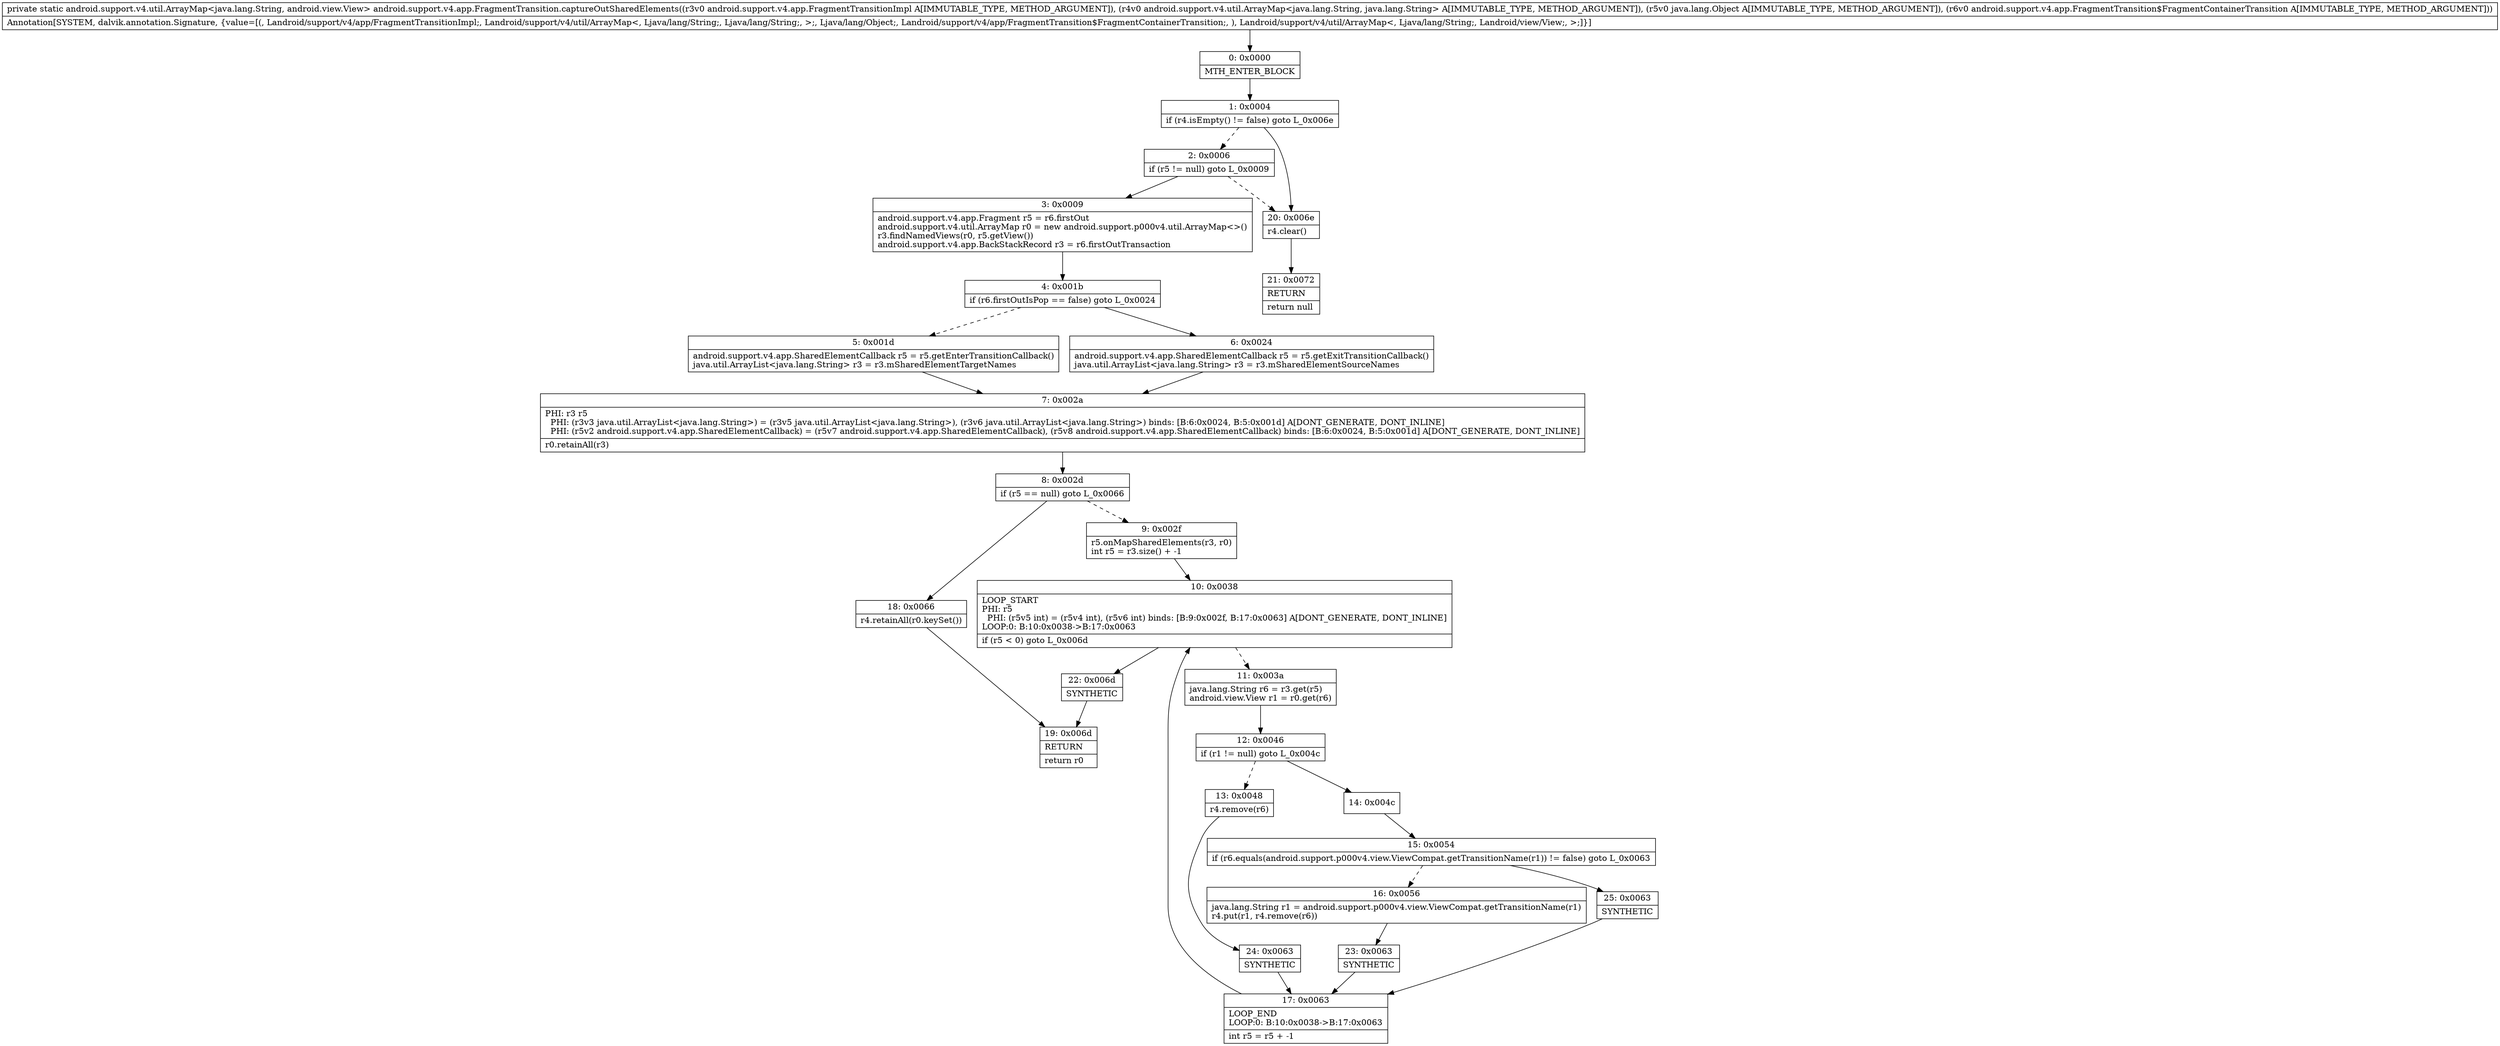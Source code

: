 digraph "CFG forandroid.support.v4.app.FragmentTransition.captureOutSharedElements(Landroid\/support\/v4\/app\/FragmentTransitionImpl;Landroid\/support\/v4\/util\/ArrayMap;Ljava\/lang\/Object;Landroid\/support\/v4\/app\/FragmentTransition$FragmentContainerTransition;)Landroid\/support\/v4\/util\/ArrayMap;" {
Node_0 [shape=record,label="{0\:\ 0x0000|MTH_ENTER_BLOCK\l}"];
Node_1 [shape=record,label="{1\:\ 0x0004|if (r4.isEmpty() != false) goto L_0x006e\l}"];
Node_2 [shape=record,label="{2\:\ 0x0006|if (r5 != null) goto L_0x0009\l}"];
Node_3 [shape=record,label="{3\:\ 0x0009|android.support.v4.app.Fragment r5 = r6.firstOut\landroid.support.v4.util.ArrayMap r0 = new android.support.p000v4.util.ArrayMap\<\>()\lr3.findNamedViews(r0, r5.getView())\landroid.support.v4.app.BackStackRecord r3 = r6.firstOutTransaction\l}"];
Node_4 [shape=record,label="{4\:\ 0x001b|if (r6.firstOutIsPop == false) goto L_0x0024\l}"];
Node_5 [shape=record,label="{5\:\ 0x001d|android.support.v4.app.SharedElementCallback r5 = r5.getEnterTransitionCallback()\ljava.util.ArrayList\<java.lang.String\> r3 = r3.mSharedElementTargetNames\l}"];
Node_6 [shape=record,label="{6\:\ 0x0024|android.support.v4.app.SharedElementCallback r5 = r5.getExitTransitionCallback()\ljava.util.ArrayList\<java.lang.String\> r3 = r3.mSharedElementSourceNames\l}"];
Node_7 [shape=record,label="{7\:\ 0x002a|PHI: r3 r5 \l  PHI: (r3v3 java.util.ArrayList\<java.lang.String\>) = (r3v5 java.util.ArrayList\<java.lang.String\>), (r3v6 java.util.ArrayList\<java.lang.String\>) binds: [B:6:0x0024, B:5:0x001d] A[DONT_GENERATE, DONT_INLINE]\l  PHI: (r5v2 android.support.v4.app.SharedElementCallback) = (r5v7 android.support.v4.app.SharedElementCallback), (r5v8 android.support.v4.app.SharedElementCallback) binds: [B:6:0x0024, B:5:0x001d] A[DONT_GENERATE, DONT_INLINE]\l|r0.retainAll(r3)\l}"];
Node_8 [shape=record,label="{8\:\ 0x002d|if (r5 == null) goto L_0x0066\l}"];
Node_9 [shape=record,label="{9\:\ 0x002f|r5.onMapSharedElements(r3, r0)\lint r5 = r3.size() + \-1\l}"];
Node_10 [shape=record,label="{10\:\ 0x0038|LOOP_START\lPHI: r5 \l  PHI: (r5v5 int) = (r5v4 int), (r5v6 int) binds: [B:9:0x002f, B:17:0x0063] A[DONT_GENERATE, DONT_INLINE]\lLOOP:0: B:10:0x0038\-\>B:17:0x0063\l|if (r5 \< 0) goto L_0x006d\l}"];
Node_11 [shape=record,label="{11\:\ 0x003a|java.lang.String r6 = r3.get(r5)\landroid.view.View r1 = r0.get(r6)\l}"];
Node_12 [shape=record,label="{12\:\ 0x0046|if (r1 != null) goto L_0x004c\l}"];
Node_13 [shape=record,label="{13\:\ 0x0048|r4.remove(r6)\l}"];
Node_14 [shape=record,label="{14\:\ 0x004c}"];
Node_15 [shape=record,label="{15\:\ 0x0054|if (r6.equals(android.support.p000v4.view.ViewCompat.getTransitionName(r1)) != false) goto L_0x0063\l}"];
Node_16 [shape=record,label="{16\:\ 0x0056|java.lang.String r1 = android.support.p000v4.view.ViewCompat.getTransitionName(r1)\lr4.put(r1, r4.remove(r6))\l}"];
Node_17 [shape=record,label="{17\:\ 0x0063|LOOP_END\lLOOP:0: B:10:0x0038\-\>B:17:0x0063\l|int r5 = r5 + \-1\l}"];
Node_18 [shape=record,label="{18\:\ 0x0066|r4.retainAll(r0.keySet())\l}"];
Node_19 [shape=record,label="{19\:\ 0x006d|RETURN\l|return r0\l}"];
Node_20 [shape=record,label="{20\:\ 0x006e|r4.clear()\l}"];
Node_21 [shape=record,label="{21\:\ 0x0072|RETURN\l|return null\l}"];
Node_22 [shape=record,label="{22\:\ 0x006d|SYNTHETIC\l}"];
Node_23 [shape=record,label="{23\:\ 0x0063|SYNTHETIC\l}"];
Node_24 [shape=record,label="{24\:\ 0x0063|SYNTHETIC\l}"];
Node_25 [shape=record,label="{25\:\ 0x0063|SYNTHETIC\l}"];
MethodNode[shape=record,label="{private static android.support.v4.util.ArrayMap\<java.lang.String, android.view.View\> android.support.v4.app.FragmentTransition.captureOutSharedElements((r3v0 android.support.v4.app.FragmentTransitionImpl A[IMMUTABLE_TYPE, METHOD_ARGUMENT]), (r4v0 android.support.v4.util.ArrayMap\<java.lang.String, java.lang.String\> A[IMMUTABLE_TYPE, METHOD_ARGUMENT]), (r5v0 java.lang.Object A[IMMUTABLE_TYPE, METHOD_ARGUMENT]), (r6v0 android.support.v4.app.FragmentTransition$FragmentContainerTransition A[IMMUTABLE_TYPE, METHOD_ARGUMENT]))  | Annotation[SYSTEM, dalvik.annotation.Signature, \{value=[(, Landroid\/support\/v4\/app\/FragmentTransitionImpl;, Landroid\/support\/v4\/util\/ArrayMap\<, Ljava\/lang\/String;, Ljava\/lang\/String;, \>;, Ljava\/lang\/Object;, Landroid\/support\/v4\/app\/FragmentTransition$FragmentContainerTransition;, ), Landroid\/support\/v4\/util\/ArrayMap\<, Ljava\/lang\/String;, Landroid\/view\/View;, \>;]\}]\l}"];
MethodNode -> Node_0;
Node_0 -> Node_1;
Node_1 -> Node_2[style=dashed];
Node_1 -> Node_20;
Node_2 -> Node_3;
Node_2 -> Node_20[style=dashed];
Node_3 -> Node_4;
Node_4 -> Node_5[style=dashed];
Node_4 -> Node_6;
Node_5 -> Node_7;
Node_6 -> Node_7;
Node_7 -> Node_8;
Node_8 -> Node_9[style=dashed];
Node_8 -> Node_18;
Node_9 -> Node_10;
Node_10 -> Node_11[style=dashed];
Node_10 -> Node_22;
Node_11 -> Node_12;
Node_12 -> Node_13[style=dashed];
Node_12 -> Node_14;
Node_13 -> Node_24;
Node_14 -> Node_15;
Node_15 -> Node_16[style=dashed];
Node_15 -> Node_25;
Node_16 -> Node_23;
Node_17 -> Node_10;
Node_18 -> Node_19;
Node_20 -> Node_21;
Node_22 -> Node_19;
Node_23 -> Node_17;
Node_24 -> Node_17;
Node_25 -> Node_17;
}

